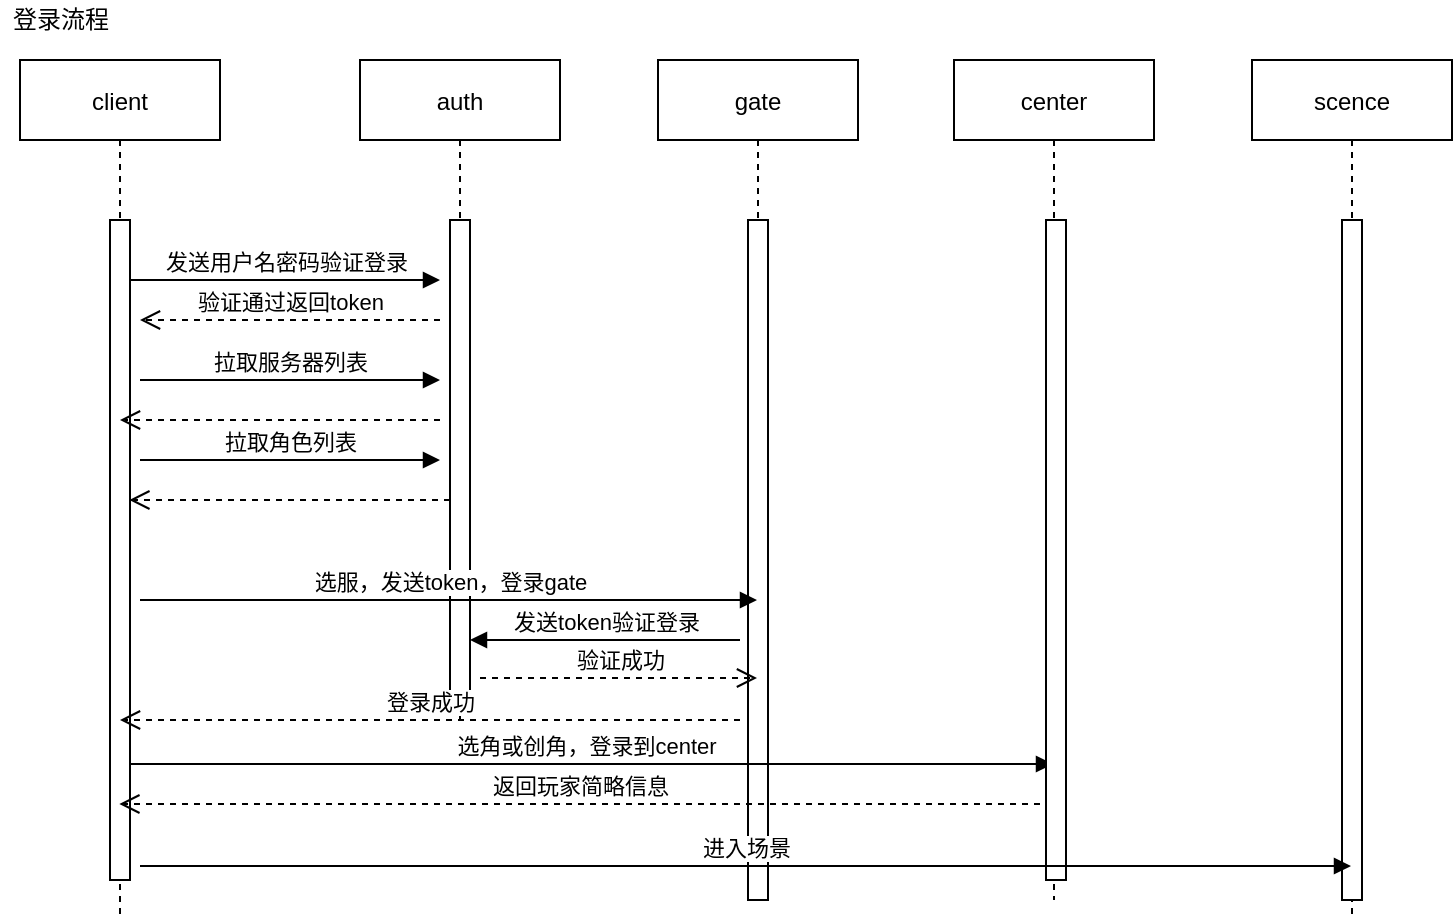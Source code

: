 <mxfile version="17.3.0" type="github">
  <diagram id="kgpKYQtTHZ0yAKxKKP6v" name="Page-1">
    <mxGraphModel dx="1715" dy="457" grid="1" gridSize="10" guides="1" tooltips="1" connect="1" arrows="1" fold="1" page="1" pageScale="1" pageWidth="850" pageHeight="1100" math="0" shadow="0">
      <root>
        <mxCell id="0" />
        <mxCell id="1" parent="0" />
        <mxCell id="3nuBFxr9cyL0pnOWT2aG-5" value="gate" style="shape=umlLifeline;perimeter=lifelinePerimeter;container=1;collapsible=0;recursiveResize=0;rounded=0;shadow=0;strokeWidth=1;" parent="1" vertex="1">
          <mxGeometry x="269" y="80" width="100" height="420" as="geometry" />
        </mxCell>
        <mxCell id="3nuBFxr9cyL0pnOWT2aG-6" value="" style="points=[];perimeter=orthogonalPerimeter;rounded=0;shadow=0;strokeWidth=1;" parent="3nuBFxr9cyL0pnOWT2aG-5" vertex="1">
          <mxGeometry x="45" y="80" width="10" height="340" as="geometry" />
        </mxCell>
        <mxCell id="0w1R4cX2ixLBXweD0dRG-38" value="选角或创角，登录到center" style="html=1;verticalAlign=bottom;endArrow=block;rounded=0;" edge="1" parent="3nuBFxr9cyL0pnOWT2aG-5">
          <mxGeometry width="80" relative="1" as="geometry">
            <mxPoint x="-269.333" y="352.0" as="sourcePoint" />
            <mxPoint x="197.5" y="352" as="targetPoint" />
          </mxGeometry>
        </mxCell>
        <mxCell id="0w1R4cX2ixLBXweD0dRG-2" value="center" style="shape=umlLifeline;perimeter=lifelinePerimeter;container=1;collapsible=0;recursiveResize=0;rounded=0;shadow=0;strokeWidth=1;" vertex="1" parent="1">
          <mxGeometry x="417" y="80" width="100" height="420" as="geometry" />
        </mxCell>
        <mxCell id="0w1R4cX2ixLBXweD0dRG-3" value="" style="points=[];perimeter=orthogonalPerimeter;rounded=0;shadow=0;strokeWidth=1;" vertex="1" parent="0w1R4cX2ixLBXweD0dRG-2">
          <mxGeometry x="46" y="80" width="10" height="330" as="geometry" />
        </mxCell>
        <mxCell id="0w1R4cX2ixLBXweD0dRG-12" value="scence" style="shape=umlLifeline;perimeter=lifelinePerimeter;container=1;collapsible=0;recursiveResize=0;rounded=0;shadow=0;strokeWidth=1;" vertex="1" parent="1">
          <mxGeometry x="566" y="80" width="100" height="430" as="geometry" />
        </mxCell>
        <mxCell id="0w1R4cX2ixLBXweD0dRG-13" value="" style="points=[];perimeter=orthogonalPerimeter;rounded=0;shadow=0;strokeWidth=1;" vertex="1" parent="0w1R4cX2ixLBXweD0dRG-12">
          <mxGeometry x="45" y="80" width="10" height="340" as="geometry" />
        </mxCell>
        <mxCell id="0w1R4cX2ixLBXweD0dRG-17" value="" style="group" vertex="1" connectable="0" parent="1">
          <mxGeometry x="120" y="80" width="100" height="330" as="geometry" />
        </mxCell>
        <mxCell id="3nuBFxr9cyL0pnOWT2aG-1" value="auth" style="shape=umlLifeline;perimeter=lifelinePerimeter;container=0;collapsible=0;recursiveResize=0;rounded=0;shadow=0;strokeWidth=1;" parent="0w1R4cX2ixLBXweD0dRG-17" vertex="1">
          <mxGeometry width="100" height="330" as="geometry" />
        </mxCell>
        <mxCell id="3nuBFxr9cyL0pnOWT2aG-2" value="" style="points=[];perimeter=orthogonalPerimeter;rounded=0;shadow=0;strokeWidth=1;container=0;" parent="0w1R4cX2ixLBXweD0dRG-17" vertex="1">
          <mxGeometry x="45" y="80" width="10" height="240" as="geometry" />
        </mxCell>
        <mxCell id="0w1R4cX2ixLBXweD0dRG-33" value="验证成功" style="html=1;verticalAlign=bottom;endArrow=open;dashed=1;endSize=8;rounded=0;" edge="1" parent="0w1R4cX2ixLBXweD0dRG-17">
          <mxGeometry relative="1" as="geometry">
            <mxPoint x="60" y="309" as="sourcePoint" />
            <mxPoint x="198.5" y="309" as="targetPoint" />
          </mxGeometry>
        </mxCell>
        <mxCell id="0w1R4cX2ixLBXweD0dRG-45" value="" style="html=1;verticalAlign=bottom;endArrow=open;dashed=1;endSize=8;rounded=0;" edge="1" parent="0w1R4cX2ixLBXweD0dRG-17">
          <mxGeometry relative="1" as="geometry">
            <mxPoint x="45" y="220" as="sourcePoint" />
            <mxPoint x="-115.333" y="220" as="targetPoint" />
          </mxGeometry>
        </mxCell>
        <mxCell id="0w1R4cX2ixLBXweD0dRG-14" value="client" style="shape=umlLifeline;perimeter=lifelinePerimeter;container=0;collapsible=0;recursiveResize=0;rounded=0;shadow=0;strokeWidth=1;" vertex="1" parent="1">
          <mxGeometry x="-50" y="80" width="100" height="430" as="geometry" />
        </mxCell>
        <mxCell id="0w1R4cX2ixLBXweD0dRG-15" value="" style="points=[];perimeter=orthogonalPerimeter;rounded=0;shadow=0;strokeWidth=1;container=0;" vertex="1" parent="1">
          <mxGeometry x="-5" y="160" width="10" height="330" as="geometry" />
        </mxCell>
        <mxCell id="0w1R4cX2ixLBXweD0dRG-28" value="发送用户名密码验证登录" style="html=1;verticalAlign=bottom;endArrow=block;rounded=0;" edge="1" parent="1">
          <mxGeometry width="80" relative="1" as="geometry">
            <mxPoint x="5" y="190" as="sourcePoint" />
            <mxPoint x="160" y="190" as="targetPoint" />
          </mxGeometry>
        </mxCell>
        <mxCell id="0w1R4cX2ixLBXweD0dRG-29" value="验证通过返回token" style="html=1;verticalAlign=bottom;endArrow=open;dashed=1;endSize=8;rounded=0;" edge="1" parent="1">
          <mxGeometry relative="1" as="geometry">
            <mxPoint x="160" y="210" as="sourcePoint" />
            <mxPoint x="10" y="210" as="targetPoint" />
          </mxGeometry>
        </mxCell>
        <mxCell id="0w1R4cX2ixLBXweD0dRG-30" value="选服，发送token，登录gate" style="html=1;verticalAlign=bottom;endArrow=block;rounded=0;" edge="1" parent="1">
          <mxGeometry width="80" relative="1" as="geometry">
            <mxPoint x="10" y="350" as="sourcePoint" />
            <mxPoint x="318.5" y="350" as="targetPoint" />
          </mxGeometry>
        </mxCell>
        <mxCell id="0w1R4cX2ixLBXweD0dRG-31" value="发送token验证登录" style="html=1;verticalAlign=bottom;endArrow=block;rounded=0;" edge="1" parent="1">
          <mxGeometry width="80" relative="1" as="geometry">
            <mxPoint x="310" y="370" as="sourcePoint" />
            <mxPoint x="175" y="370" as="targetPoint" />
          </mxGeometry>
        </mxCell>
        <mxCell id="0w1R4cX2ixLBXweD0dRG-39" value="返回玩家简略信息" style="html=1;verticalAlign=bottom;endArrow=open;dashed=1;endSize=8;rounded=0;" edge="1" parent="1">
          <mxGeometry relative="1" as="geometry">
            <mxPoint x="460" y="452" as="sourcePoint" />
            <mxPoint x="-0.333" y="452.0" as="targetPoint" />
          </mxGeometry>
        </mxCell>
        <mxCell id="0w1R4cX2ixLBXweD0dRG-41" value="进入场景" style="html=1;verticalAlign=bottom;endArrow=block;rounded=0;" edge="1" parent="1">
          <mxGeometry width="80" relative="1" as="geometry">
            <mxPoint x="10" y="483" as="sourcePoint" />
            <mxPoint x="615.5" y="483" as="targetPoint" />
          </mxGeometry>
        </mxCell>
        <mxCell id="0w1R4cX2ixLBXweD0dRG-42" value="拉取服务器列表" style="html=1;verticalAlign=bottom;endArrow=block;rounded=0;" edge="1" parent="1">
          <mxGeometry width="80" relative="1" as="geometry">
            <mxPoint x="10" y="240" as="sourcePoint" />
            <mxPoint x="160" y="240" as="targetPoint" />
          </mxGeometry>
        </mxCell>
        <mxCell id="0w1R4cX2ixLBXweD0dRG-43" value="" style="html=1;verticalAlign=bottom;endArrow=open;dashed=1;endSize=8;rounded=0;" edge="1" parent="1" target="0w1R4cX2ixLBXweD0dRG-14">
          <mxGeometry relative="1" as="geometry">
            <mxPoint x="160" y="260" as="sourcePoint" />
            <mxPoint x="80" y="260" as="targetPoint" />
          </mxGeometry>
        </mxCell>
        <mxCell id="0w1R4cX2ixLBXweD0dRG-44" value="拉取角色列表" style="html=1;verticalAlign=bottom;endArrow=block;rounded=0;" edge="1" parent="1">
          <mxGeometry width="80" relative="1" as="geometry">
            <mxPoint x="10" y="280" as="sourcePoint" />
            <mxPoint x="160" y="280" as="targetPoint" />
          </mxGeometry>
        </mxCell>
        <mxCell id="0w1R4cX2ixLBXweD0dRG-94" value="登录成功" style="html=1;verticalAlign=bottom;endArrow=open;dashed=1;endSize=8;rounded=0;" edge="1" parent="1" target="0w1R4cX2ixLBXweD0dRG-14">
          <mxGeometry relative="1" as="geometry">
            <mxPoint x="310" y="410" as="sourcePoint" />
            <mxPoint x="230" y="410" as="targetPoint" />
          </mxGeometry>
        </mxCell>
        <mxCell id="0w1R4cX2ixLBXweD0dRG-120" value="登录流程" style="text;html=1;align=center;verticalAlign=middle;resizable=0;points=[];autosize=1;strokeColor=none;fillColor=none;" vertex="1" parent="1">
          <mxGeometry x="-60" y="50" width="60" height="20" as="geometry" />
        </mxCell>
      </root>
    </mxGraphModel>
  </diagram>
</mxfile>
